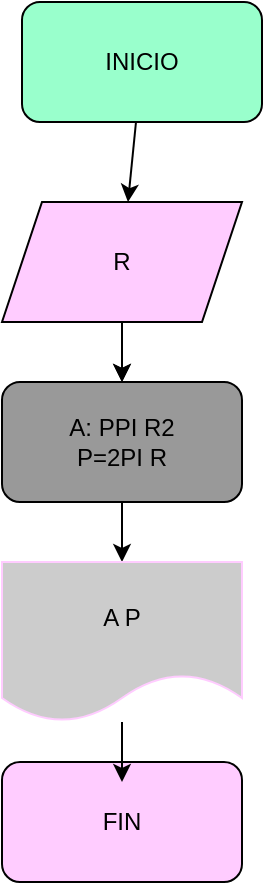 <mxfile>
    <diagram id="_AdBF9nN9xtE_lS6PQuR" name="Página-1">
        <mxGraphModel dx="793" dy="386" grid="1" gridSize="10" guides="1" tooltips="1" connect="1" arrows="1" fold="1" page="1" pageScale="1" pageWidth="827" pageHeight="1169" math="0" shadow="0">
            <root>
                <mxCell id="0"/>
                <mxCell id="1" parent="0"/>
                <mxCell id="6" style="edgeStyle=none;html=1;exitX=0.417;exitY=0;exitDx=0;exitDy=0;exitPerimeter=0;" edge="1" parent="1">
                    <mxGeometry relative="1" as="geometry">
                        <mxPoint x="320" y="160" as="targetPoint"/>
                        <mxPoint x="320.04" y="150" as="sourcePoint"/>
                    </mxGeometry>
                </mxCell>
                <mxCell id="12" value="" style="edgeStyle=none;html=1;" edge="1" parent="1" source="3" target="8">
                    <mxGeometry relative="1" as="geometry"/>
                </mxCell>
                <mxCell id="3" value="INICIO" style="rounded=1;whiteSpace=wrap;html=1;strokeColor=#000000;fillColor=#99FFCC;" vertex="1" parent="1">
                    <mxGeometry x="270" y="30" width="120" height="60" as="geometry"/>
                </mxCell>
                <mxCell id="11" value="" style="edgeStyle=none;html=1;" edge="1" parent="1" source="8" target="9">
                    <mxGeometry relative="1" as="geometry"/>
                </mxCell>
                <mxCell id="16" value="" style="edgeStyle=none;html=1;" edge="1" parent="1" source="8" target="9">
                    <mxGeometry relative="1" as="geometry"/>
                </mxCell>
                <mxCell id="8" value="R" style="shape=parallelogram;perimeter=parallelogramPerimeter;whiteSpace=wrap;html=1;fixedSize=1;fillColor=#FFCCFF;" vertex="1" parent="1">
                    <mxGeometry x="260" y="130" width="120" height="60" as="geometry"/>
                </mxCell>
                <mxCell id="13" value="" style="edgeStyle=none;html=1;" edge="1" parent="1" source="9" target="10">
                    <mxGeometry relative="1" as="geometry"/>
                </mxCell>
                <mxCell id="9" value="A: PPI R2&lt;br&gt;P=2PI R" style="rounded=1;whiteSpace=wrap;html=1;fillColor=#999999;" vertex="1" parent="1">
                    <mxGeometry x="260" y="220" width="120" height="60" as="geometry"/>
                </mxCell>
                <mxCell id="10" value="A P" style="shape=document;whiteSpace=wrap;html=1;boundedLbl=1;fillColor=#CCCCCC;strokeColor=#FFCCFF;" vertex="1" parent="1">
                    <mxGeometry x="260" y="310" width="120" height="80" as="geometry"/>
                </mxCell>
                <mxCell id="15" value="FIN" style="rounded=1;whiteSpace=wrap;html=1;strokeColor=#000000;fillColor=#FFCCFF;" vertex="1" parent="1">
                    <mxGeometry x="260" y="410" width="120" height="60" as="geometry"/>
                </mxCell>
                <mxCell id="17" value="" style="edgeStyle=none;html=1;" edge="1" parent="1">
                    <mxGeometry relative="1" as="geometry">
                        <mxPoint x="320" y="390" as="sourcePoint"/>
                        <mxPoint x="320" y="420" as="targetPoint"/>
                    </mxGeometry>
                </mxCell>
            </root>
        </mxGraphModel>
    </diagram>
</mxfile>